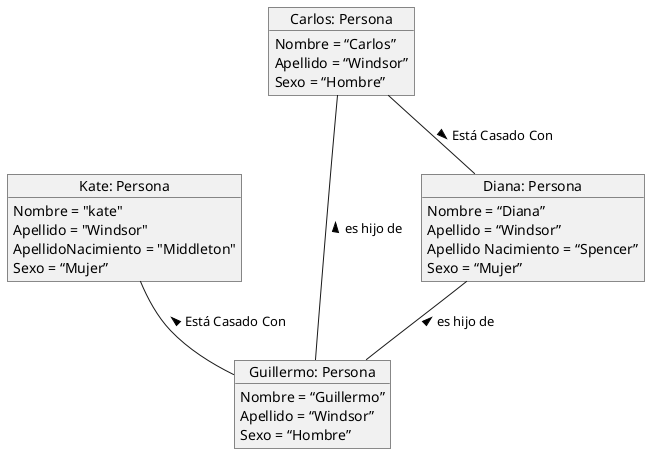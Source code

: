 @startuml
object "Kate: Persona" as kate{

    Nombre = "kate"
    Apellido = "Windsor"
    ApellidoNacimiento = "Middleton"
    Sexo = “Mujer”
}
object "Guillermo: Persona" as guillermo{
    Nombre = “Guillermo”
    Apellido = “Windsor”
    Sexo = “Hombre”
}
object "Diana: Persona" as diana{

    Nombre = “Diana”
    Apellido = “Windsor”
    Apellido Nacimiento = “Spencer”
    Sexo = “Mujer”
}
object "Carlos: Persona" as carlos{
    Nombre = “Carlos”
    Apellido = “Windsor”
    Sexo = “Hombre”

}

kate -- guillermo:  < Está Casado Con
diana -- guillermo:  < es hijo de
carlos -- diana:  > Está Casado Con
carlos -- guillermo:  < es hijo de
@enduml

